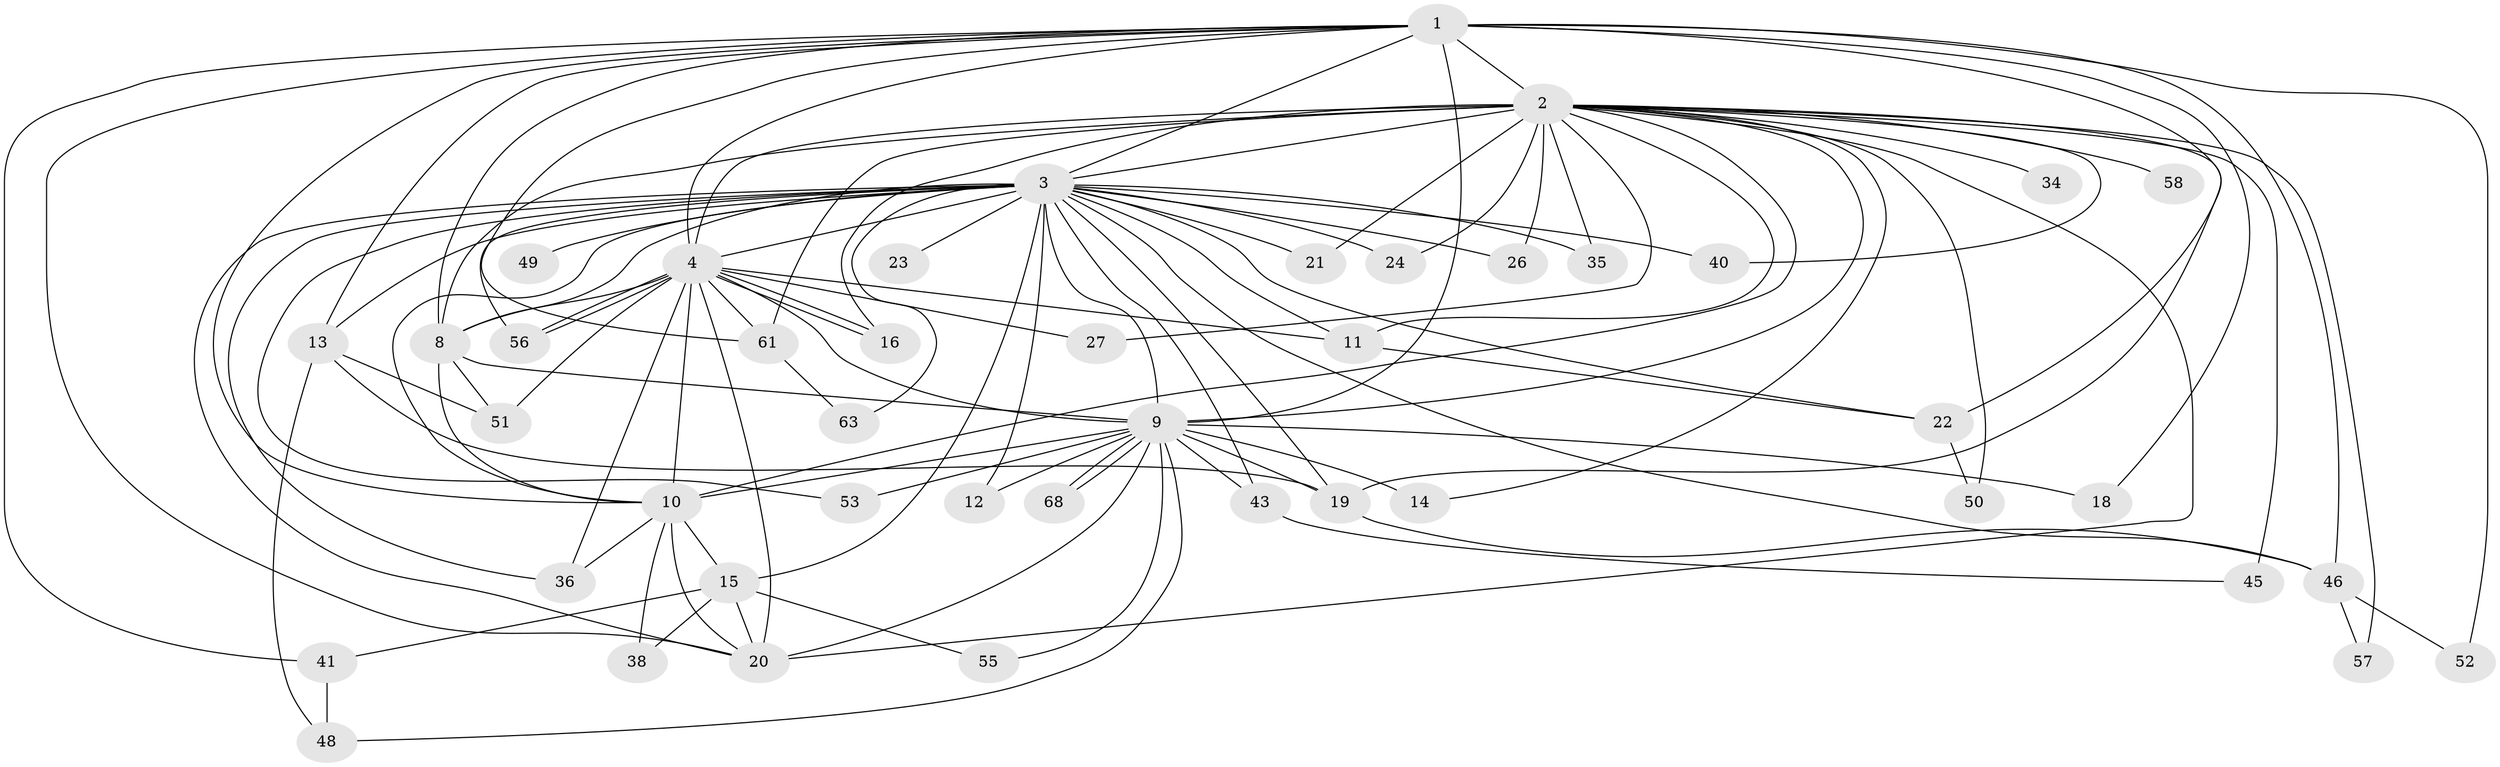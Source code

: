 // original degree distribution, {19: 0.011363636363636364, 21: 0.011363636363636364, 17: 0.011363636363636364, 22: 0.011363636363636364, 28: 0.011363636363636364, 16: 0.011363636363636364, 26: 0.011363636363636364, 13: 0.022727272727272728, 24: 0.011363636363636364, 5: 0.045454545454545456, 2: 0.6022727272727273, 3: 0.13636363636363635, 7: 0.011363636363636364, 6: 0.011363636363636364, 4: 0.07954545454545454}
// Generated by graph-tools (version 1.1) at 2025/13/03/09/25 04:13:42]
// undirected, 44 vertices, 107 edges
graph export_dot {
graph [start="1"]
  node [color=gray90,style=filled];
  1 [super="+17"];
  2 [super="+60+33+75+6+39"];
  3 [super="+5+86+31"];
  4;
  8;
  9 [super="+29"];
  10;
  11 [super="+44+47"];
  12;
  13;
  14;
  15 [super="+32"];
  16;
  18;
  19 [super="+42+25"];
  20 [super="+59"];
  21;
  22 [super="+30"];
  23;
  24 [super="+80"];
  26;
  27 [super="+70"];
  34;
  35;
  36 [super="+37"];
  38;
  40;
  41;
  43;
  45;
  46;
  48 [super="+78"];
  49;
  50;
  51 [super="+71"];
  52;
  53;
  55;
  56;
  57;
  58;
  61 [super="+67"];
  63;
  68;
  1 -- 2 [weight=5];
  1 -- 3 [weight=2];
  1 -- 4;
  1 -- 8;
  1 -- 9;
  1 -- 10;
  1 -- 13;
  1 -- 18;
  1 -- 20;
  1 -- 41;
  1 -- 46;
  1 -- 52;
  1 -- 61;
  1 -- 22;
  2 -- 3 [weight=8];
  2 -- 4 [weight=4];
  2 -- 8 [weight=6];
  2 -- 9 [weight=6];
  2 -- 10 [weight=3];
  2 -- 14;
  2 -- 27 [weight=2];
  2 -- 34 [weight=2];
  2 -- 50;
  2 -- 57;
  2 -- 24 [weight=2];
  2 -- 11 [weight=2];
  2 -- 16;
  2 -- 19 [weight=3];
  2 -- 20 [weight=2];
  2 -- 21;
  2 -- 26;
  2 -- 35;
  2 -- 40;
  2 -- 45;
  2 -- 58;
  2 -- 61;
  3 -- 4 [weight=4];
  3 -- 8 [weight=2];
  3 -- 9 [weight=2];
  3 -- 10 [weight=2];
  3 -- 23 [weight=2];
  3 -- 35;
  3 -- 40;
  3 -- 12;
  3 -- 13;
  3 -- 15;
  3 -- 21;
  3 -- 22;
  3 -- 24;
  3 -- 26;
  3 -- 43;
  3 -- 46;
  3 -- 49;
  3 -- 53;
  3 -- 56;
  3 -- 63;
  3 -- 11;
  3 -- 19;
  3 -- 36;
  3 -- 20;
  4 -- 8;
  4 -- 9;
  4 -- 10;
  4 -- 11;
  4 -- 16;
  4 -- 16;
  4 -- 36;
  4 -- 56;
  4 -- 56;
  4 -- 61;
  4 -- 27;
  4 -- 51;
  4 -- 20;
  8 -- 9;
  8 -- 10;
  8 -- 51;
  9 -- 10;
  9 -- 12;
  9 -- 14;
  9 -- 18;
  9 -- 19 [weight=2];
  9 -- 20;
  9 -- 43;
  9 -- 48;
  9 -- 53;
  9 -- 55;
  9 -- 68;
  9 -- 68;
  10 -- 15;
  10 -- 36;
  10 -- 38;
  10 -- 20;
  11 -- 22;
  13 -- 48;
  13 -- 51;
  13 -- 19;
  15 -- 20;
  15 -- 38;
  15 -- 55;
  15 -- 41;
  19 -- 46;
  22 -- 50;
  41 -- 48;
  43 -- 45;
  46 -- 52;
  46 -- 57;
  61 -- 63;
}
